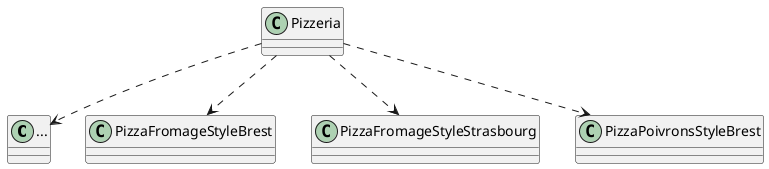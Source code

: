 @startuml

' definitions
' -----------
class "..." as p
Pizzeria  ..>  PizzaFromageStyleBrest
Pizzeria  ..>  PizzaFromageStyleStrasbourg
Pizzeria  ..>  PizzaPoivronsStyleBrest
Pizzeria  ..>  p

@enduml

